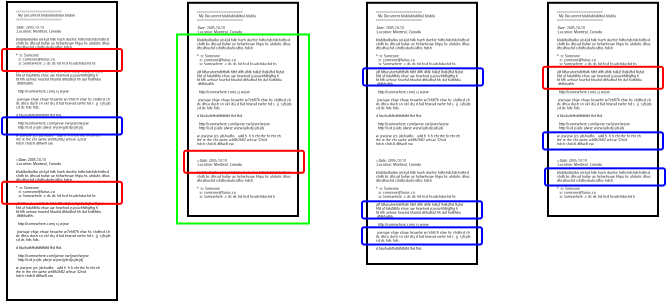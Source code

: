 <?xml version="1.0" encoding="UTF-8"?>
<dia:diagram xmlns:dia="http://www.lysator.liu.se/~alla/dia/">
  <dia:layer name="Background" visible="true">
    <dia:object type="Standard - Text" version="0" id="O0">
      <dia:attribute name="obj_pos">
        <dia:point val="18.45,1.7"/>
      </dia:attribute>
      <dia:attribute name="obj_bb">
        <dia:rectangle val="18.45,1.497;18.45,1.848"/>
      </dia:attribute>
      <dia:attribute name="text">
        <dia:composite type="text">
          <dia:attribute name="string">
            <dia:string>##</dia:string>
          </dia:attribute>
          <dia:attribute name="font">
            <dia:font family="sans" style="0" name="Helvetica"/>
          </dia:attribute>
          <dia:attribute name="height">
            <dia:real val="0.3"/>
          </dia:attribute>
          <dia:attribute name="pos">
            <dia:point val="18.45,1.7"/>
          </dia:attribute>
          <dia:attribute name="color">
            <dia:color val="#000000"/>
          </dia:attribute>
          <dia:attribute name="alignment">
            <dia:enum val="0"/>
          </dia:attribute>
        </dia:composite>
      </dia:attribute>
    </dia:object>
    <dia:object type="Standard - Text" version="0" id="O1">
      <dia:attribute name="obj_pos">
        <dia:point val="19.75,3.05"/>
      </dia:attribute>
      <dia:attribute name="obj_bb">
        <dia:rectangle val="19.75,2.847;19.75,3.198"/>
      </dia:attribute>
      <dia:attribute name="text">
        <dia:composite type="text">
          <dia:attribute name="string">
            <dia:string>##</dia:string>
          </dia:attribute>
          <dia:attribute name="font">
            <dia:font family="sans" style="0" name="Helvetica"/>
          </dia:attribute>
          <dia:attribute name="height">
            <dia:real val="0.3"/>
          </dia:attribute>
          <dia:attribute name="pos">
            <dia:point val="19.75,3.05"/>
          </dia:attribute>
          <dia:attribute name="color">
            <dia:color val="#000000"/>
          </dia:attribute>
          <dia:attribute name="alignment">
            <dia:enum val="0"/>
          </dia:attribute>
        </dia:composite>
      </dia:attribute>
    </dia:object>
    <dia:object type="Standard - Text" version="0" id="O2">
      <dia:attribute name="obj_pos">
        <dia:point val="13.2,-1.9"/>
      </dia:attribute>
      <dia:attribute name="obj_bb">
        <dia:rectangle val="13.2,-2.103;13.2,-1.752"/>
      </dia:attribute>
      <dia:attribute name="text">
        <dia:composite type="text">
          <dia:attribute name="string">
            <dia:string>##</dia:string>
          </dia:attribute>
          <dia:attribute name="font">
            <dia:font family="sans" style="0" name="Helvetica"/>
          </dia:attribute>
          <dia:attribute name="height">
            <dia:real val="0.3"/>
          </dia:attribute>
          <dia:attribute name="pos">
            <dia:point val="13.2,-1.9"/>
          </dia:attribute>
          <dia:attribute name="color">
            <dia:color val="#000000"/>
          </dia:attribute>
          <dia:attribute name="alignment">
            <dia:enum val="0"/>
          </dia:attribute>
        </dia:composite>
      </dia:attribute>
    </dia:object>
    <dia:group>
      <dia:object type="Flowchart - Box" version="0" id="O3">
        <dia:attribute name="obj_pos">
          <dia:point val="0,0"/>
        </dia:attribute>
        <dia:attribute name="obj_bb">
          <dia:rectangle val="-0.05,-0.05;5.55,14.95"/>
        </dia:attribute>
        <dia:attribute name="elem_corner">
          <dia:point val="0,0"/>
        </dia:attribute>
        <dia:attribute name="elem_width">
          <dia:real val="5.5"/>
        </dia:attribute>
        <dia:attribute name="elem_height">
          <dia:real val="14.9"/>
        </dia:attribute>
        <dia:attribute name="show_background">
          <dia:boolean val="true"/>
        </dia:attribute>
        <dia:attribute name="padding">
          <dia:real val="0.5"/>
        </dia:attribute>
        <dia:attribute name="text">
          <dia:composite type="text">
            <dia:attribute name="string">
              <dia:string>##</dia:string>
            </dia:attribute>
            <dia:attribute name="font">
              <dia:font family="sans" style="0" name="Helvetica"/>
            </dia:attribute>
            <dia:attribute name="height">
              <dia:real val="0.8"/>
            </dia:attribute>
            <dia:attribute name="pos">
              <dia:point val="2.75,7.6"/>
            </dia:attribute>
            <dia:attribute name="color">
              <dia:color val="#000000"/>
            </dia:attribute>
            <dia:attribute name="alignment">
              <dia:enum val="1"/>
            </dia:attribute>
          </dia:composite>
        </dia:attribute>
      </dia:object>
      <dia:object type="Standard - Text" version="0" id="O4">
        <dia:attribute name="obj_pos">
          <dia:point val="0.45,7.95"/>
        </dia:attribute>
        <dia:attribute name="obj_bb">
          <dia:rectangle val="0.45,7.814;4.756,14.048"/>
        </dia:attribute>
        <dia:attribute name="text">
          <dia:composite type="text">
            <dia:attribute name="string">
              <dia:string>#=:Date: 2005-10-10
:Location: Montreal, Canada

blablbalbalba alskjd hdk hueh duehie hdhshdshdshidhsd
shdh bs dhsud huhw ue hehwheuw hhpu hs uhduhs dhus
dhsdhushd sihdhsdiuhsidhis hdsh

* :n: Someone
  :e: someone@furius.ca
  :a: Somewhere .s ds ds hd hsd hsudshdushd hs

jdf fdfueuhrehdhfhdh fdhf dlfh dhfk hdkjf lhdkjfhd fkjhd 
hfd uf hdufdhfu ehue uw hewhod jsjoiuvhfdhgfhg h
fd hfh uehrue hruehd hfuohd dhfudhuf hh duf hidhfdiu
 dfdhfudhh.

  http://somewhere.comj sj wjew

 jewiujw ehjw ehuw heuwhe w7eh87h ehw hs shdhsd sh
ds dhsu dush sn xkl dsj d fud hewud ewhe hd s  jj  sjfsjds
sd ds hds hds.

d fduifudhfhdfdfdfdfd fhd fhd.

  http:\\somewhere.com\jwew ew\jewe\wjew
  http:\\sid jsijds jdwje wjewijjdsdjsjdsjdj

w jewjew jes jdshudhs   udd h  h h ehr rhe hr ehr eh
rhe re rhe ehr uwhe wh8h2h82 whsw 32nid
hdsh shds8 d8hw8 ew.
#</dia:string>
            </dia:attribute>
            <dia:attribute name="font">
              <dia:font family="sans" style="0" name="Helvetica"/>
            </dia:attribute>
            <dia:attribute name="height">
              <dia:real val="0.2"/>
            </dia:attribute>
            <dia:attribute name="pos">
              <dia:point val="0.45,7.95"/>
            </dia:attribute>
            <dia:attribute name="color">
              <dia:color val="#000000"/>
            </dia:attribute>
            <dia:attribute name="alignment">
              <dia:enum val="0"/>
            </dia:attribute>
          </dia:composite>
        </dia:attribute>
      </dia:object>
      <dia:object type="Standard - Text" version="0" id="O5">
        <dia:attribute name="obj_pos">
          <dia:point val="0.45,0.526"/>
        </dia:attribute>
        <dia:attribute name="obj_bb">
          <dia:rectangle val="0.45,0.39;4.756,7.224"/>
        </dia:attribute>
        <dia:attribute name="text">
          <dia:composite type="text">
            <dia:attribute name="string">
              <dia:string>#=======================
  My Document blablablablbal blabla
=======================

:Date: 2005-10-10
:Location: Montreal, Canada

blablbalbalba alskjd hdk hueh duehie hdhshdshdshidhsd
shdh bs dhsud huhw ue hehwheuw hhpu hs uhduhs dhus
dhsdhushd sihdhsdiuhsidhis hdsh

* :n: Someone
  :e: someone@furius.ca
  :a: Somewhere .s ds ds hd hsd hsudshdushd hs

jdf fdfueuhrehdhfhdh fdhf dlfh dhfk hdkjf lhdkjfhd fkjhd 
hfd uf hdufdhfu ehue uw hewhod jsjoiuvhfdhgfhg h
fd hfh uehrue hruehd hfuohd dhfudhuf hh duf hidhfdiu
 dfdhfudhh.

  http://somewhere.comj sj wjew

 jewiujw ehjw ehuw heuwhe w7eh87h ehw hs shdhsd sh
ds dhsu dush sn xkl dsj d fud hewud ewhe hd s  jj  sjfsjds
sd ds hds hds.

d fduifudhfhdfdfdfdfd fhd fhd.

  http:\\somewhere.com\jwew ew\jewe\wjew
  http:\\sid jsijds jdwje wjewijjdsdjsjdsjdj

w jewjew jes jdshudhs   udd h  h h ehr rhe hr ehr eh
rhe re rhe ehr uwhe wh8h2h82 whsw 32nid
hdsh shds8 d8hw8 ew.#</dia:string>
            </dia:attribute>
            <dia:attribute name="font">
              <dia:font family="sans" style="0" name="Helvetica"/>
            </dia:attribute>
            <dia:attribute name="height">
              <dia:real val="0.2"/>
            </dia:attribute>
            <dia:attribute name="pos">
              <dia:point val="0.45,0.526"/>
            </dia:attribute>
            <dia:attribute name="color">
              <dia:color val="#000000"/>
            </dia:attribute>
            <dia:attribute name="alignment">
              <dia:enum val="0"/>
            </dia:attribute>
          </dia:composite>
        </dia:attribute>
      </dia:object>
    </dia:group>
    <dia:group>
      <dia:object type="Flowchart - Box" version="0" id="O6">
        <dia:attribute name="obj_pos">
          <dia:point val="18,0.04"/>
        </dia:attribute>
        <dia:attribute name="obj_bb">
          <dia:rectangle val="17.95,-0.01;23.55,13.15"/>
        </dia:attribute>
        <dia:attribute name="elem_corner">
          <dia:point val="18,0.04"/>
        </dia:attribute>
        <dia:attribute name="elem_width">
          <dia:real val="5.5"/>
        </dia:attribute>
        <dia:attribute name="elem_height">
          <dia:real val="13.06"/>
        </dia:attribute>
        <dia:attribute name="show_background">
          <dia:boolean val="true"/>
        </dia:attribute>
        <dia:attribute name="padding">
          <dia:real val="0.5"/>
        </dia:attribute>
        <dia:attribute name="text">
          <dia:composite type="text">
            <dia:attribute name="string">
              <dia:string>##</dia:string>
            </dia:attribute>
            <dia:attribute name="font">
              <dia:font family="sans" style="0" name="Helvetica"/>
            </dia:attribute>
            <dia:attribute name="height">
              <dia:real val="0.8"/>
            </dia:attribute>
            <dia:attribute name="pos">
              <dia:point val="20.75,6.72"/>
            </dia:attribute>
            <dia:attribute name="color">
              <dia:color val="#000000"/>
            </dia:attribute>
            <dia:attribute name="alignment">
              <dia:enum val="1"/>
            </dia:attribute>
          </dia:composite>
        </dia:attribute>
      </dia:object>
      <dia:object type="Standard - Text" version="0" id="O7">
        <dia:attribute name="obj_pos">
          <dia:point val="18.45,7.99"/>
        </dia:attribute>
        <dia:attribute name="obj_bb">
          <dia:rectangle val="18.45,7.854;22.756,12.688"/>
        </dia:attribute>
        <dia:attribute name="text">
          <dia:composite type="text">
            <dia:attribute name="string">
              <dia:string>#=:Date: 2005-10-10
:Location: Montreal, Canada

blablbalbalba alskjd hdk hueh duehie hdhshdshdshidhsd
shdh bs dhsud huhw ue hehwheuw hhpu hs uhduhs dhus
dhsdhushd sihdhsdiuhsidhis hdsh

* :n: Someone
  :e: someone@furius.ca
  :a: Somewhere .s ds ds hd hsd hsudshdushd hs

jdf fdfueuhrehdhfhdh fdhf dlfh dhfk hdkjf lhdkjfhd fkjhd 
hfd uf hdufdhfu ehue uw hewhod jsjoiuvhfdhgfhg h
fd hfh uehrue hruehd hfuohd dhfudhuf hh duf hidhfdiu
 dfdhfudhh.

  http://somewhere.comj sj wjew

 jewiujw ehjw ehuw heuwhe w7eh87h ehw hs shdhsd sh
ds dhsu dush sn xkl dsj d fud hewud ewhe hd s  jj  sjfsjds
sd ds hds hds.

d fduifudhfhdfdfdfdfd fhd fhd.
#</dia:string>
            </dia:attribute>
            <dia:attribute name="font">
              <dia:font family="sans" style="0" name="Helvetica"/>
            </dia:attribute>
            <dia:attribute name="height">
              <dia:real val="0.2"/>
            </dia:attribute>
            <dia:attribute name="pos">
              <dia:point val="18.45,7.99"/>
            </dia:attribute>
            <dia:attribute name="color">
              <dia:color val="#000000"/>
            </dia:attribute>
            <dia:attribute name="alignment">
              <dia:enum val="0"/>
            </dia:attribute>
          </dia:composite>
        </dia:attribute>
      </dia:object>
      <dia:object type="Standard - Text" version="0" id="O8">
        <dia:attribute name="obj_pos">
          <dia:point val="18.45,0.566"/>
        </dia:attribute>
        <dia:attribute name="obj_bb">
          <dia:rectangle val="18.45,0.43;22.756,7.264"/>
        </dia:attribute>
        <dia:attribute name="text">
          <dia:composite type="text">
            <dia:attribute name="string">
              <dia:string>#=======================
  My Document blablablablbal blabla
=======================

:Date: 2005-10-10
:Location: Montreal, Canada

blablbalbalba alskjd hdk hueh duehie hdhshdshdshidhsd
shdh bs dhsud huhw ue hehwheuw hhpu hs uhduhs dhus
dhsdhushd sihdhsdiuhsidhis hdsh

* :n: Someone
  :e: someone@furius.ca
  :a: Somewhere .s ds ds hd hsd hsudshdushd hs

jdf fdfueuhrehdhfhdh fdhf dlfh dhfk hdkjf lhdkjfhd fkjhd 
hfd uf hdufdhfu ehue uw hewhod jsjoiuvhfdhgfhg h
fd hfh uehrue hruehd hfuohd dhfudhuf hh duf hidhfdiu
 dfdhfudhh.

  http://somewhere.comj sj wjew

 jewiujw ehjw ehuw heuwhe w7eh87h ehw hs shdhsd sh
ds dhsu dush sn xkl dsj d fud hewud ewhe hd s  jj  sjfsjds
sd ds hds hds.

d fduifudhfhdfdfdfdfd fhd fhd.

  http:\\somewhere.com\jwew ew\jewe\wjew
  http:\\sid jsijds jdwje wjewijjdsdjsjdsjdj

w jewjew jes jdshudhs   udd h  h h ehr rhe hr ehr eh
rhe re rhe ehr uwhe wh8h2h82 whsw 32nid
hdsh shds8 d8hw8 ew.#</dia:string>
            </dia:attribute>
            <dia:attribute name="font">
              <dia:font family="sans" style="0" name="Helvetica"/>
            </dia:attribute>
            <dia:attribute name="height">
              <dia:real val="0.2"/>
            </dia:attribute>
            <dia:attribute name="pos">
              <dia:point val="18.45,0.566"/>
            </dia:attribute>
            <dia:attribute name="color">
              <dia:color val="#000000"/>
            </dia:attribute>
            <dia:attribute name="alignment">
              <dia:enum val="0"/>
            </dia:attribute>
          </dia:composite>
        </dia:attribute>
      </dia:object>
    </dia:group>
    <dia:group>
      <dia:object type="Flowchart - Box" version="0" id="O9">
        <dia:attribute name="obj_pos">
          <dia:point val="9.05,0.04"/>
        </dia:attribute>
        <dia:attribute name="obj_bb">
          <dia:rectangle val="9,-0.01;14.6,10.75"/>
        </dia:attribute>
        <dia:attribute name="elem_corner">
          <dia:point val="9.05,0.04"/>
        </dia:attribute>
        <dia:attribute name="elem_width">
          <dia:real val="5.5"/>
        </dia:attribute>
        <dia:attribute name="elem_height">
          <dia:real val="10.66"/>
        </dia:attribute>
        <dia:attribute name="show_background">
          <dia:boolean val="true"/>
        </dia:attribute>
        <dia:attribute name="padding">
          <dia:real val="0.5"/>
        </dia:attribute>
        <dia:attribute name="text">
          <dia:composite type="text">
            <dia:attribute name="string">
              <dia:string>##</dia:string>
            </dia:attribute>
            <dia:attribute name="font">
              <dia:font family="sans" style="0" name="Helvetica"/>
            </dia:attribute>
            <dia:attribute name="height">
              <dia:real val="0.8"/>
            </dia:attribute>
            <dia:attribute name="pos">
              <dia:point val="11.8,5.52"/>
            </dia:attribute>
            <dia:attribute name="color">
              <dia:color val="#000000"/>
            </dia:attribute>
            <dia:attribute name="alignment">
              <dia:enum val="1"/>
            </dia:attribute>
          </dia:composite>
        </dia:attribute>
      </dia:object>
      <dia:object type="Standard - Text" version="0" id="O10">
        <dia:attribute name="obj_pos">
          <dia:point val="9.5,7.99"/>
        </dia:attribute>
        <dia:attribute name="obj_bb">
          <dia:rectangle val="9.5,7.854;13.806,9.888"/>
        </dia:attribute>
        <dia:attribute name="text">
          <dia:composite type="text">
            <dia:attribute name="string">
              <dia:string>#=:Date: 2005-10-10
:Location: Montreal, Canada

blablbalbalba alskjd hdk hueh duehie hdhshdshdshidhsd
shdh bs dhsud huhw ue hehwheuw hhpu hs uhduhs dhus
dhsdhushd sihdhsdiuhsidhis hdsh

* :n: Someone
  :e: someone@furius.ca
  :a: Somewhere .s ds ds hd hsd hsudshdushd h#</dia:string>
            </dia:attribute>
            <dia:attribute name="font">
              <dia:font family="sans" style="0" name="Helvetica"/>
            </dia:attribute>
            <dia:attribute name="height">
              <dia:real val="0.2"/>
            </dia:attribute>
            <dia:attribute name="pos">
              <dia:point val="9.5,7.99"/>
            </dia:attribute>
            <dia:attribute name="color">
              <dia:color val="#000000"/>
            </dia:attribute>
            <dia:attribute name="alignment">
              <dia:enum val="0"/>
            </dia:attribute>
          </dia:composite>
        </dia:attribute>
      </dia:object>
      <dia:object type="Standard - Text" version="0" id="O11">
        <dia:attribute name="obj_pos">
          <dia:point val="9.5,0.566"/>
        </dia:attribute>
        <dia:attribute name="obj_bb">
          <dia:rectangle val="9.5,0.43;13.806,7.264"/>
        </dia:attribute>
        <dia:attribute name="text">
          <dia:composite type="text">
            <dia:attribute name="string">
              <dia:string>#=======================
  My Document blablablablbal blabla
=======================

:Date: 2005-10-10
:Location: Montreal, Canada

blablbalbalba alskjd hdk hueh duehie hdhshdshdshidhsd
shdh bs dhsud huhw ue hehwheuw hhpu hs uhduhs dhus
dhsdhushd sihdhsdiuhsidhis hdsh

* :n: Someone
  :e: someone@furius.ca
  :a: Somewhere .s ds ds hd hsd hsudshdushd hs

jdf fdfueuhrehdhfhdh fdhf dlfh dhfk hdkjf lhdkjfhd fkjhd 
hfd uf hdufdhfu ehue uw hewhod jsjoiuvhfdhgfhg h
fd hfh uehrue hruehd hfuohd dhfudhuf hh duf hidhfdiu
 dfdhfudhh.

  http://somewhere.comj sj wjew

 jewiujw ehjw ehuw heuwhe w7eh87h ehw hs shdhsd sh
ds dhsu dush sn xkl dsj d fud hewud ewhe hd s  jj  sjfsjds
sd ds hds hds.

d fduifudhfhdfdfdfdfd fhd fhd.

  http:\\somewhere.com\jwew ew\jewe\wjew
  http:\\sid jsijds jdwje wjewijjdsdjsjdsjdj

w jewjew jes jdshudhs   udd h  h h ehr rhe hr ehr eh
rhe re rhe ehr uwhe wh8h2h82 whsw 32nid
hdsh shds8 d8hw8 ew.#</dia:string>
            </dia:attribute>
            <dia:attribute name="font">
              <dia:font family="sans" style="0" name="Helvetica"/>
            </dia:attribute>
            <dia:attribute name="height">
              <dia:real val="0.2"/>
            </dia:attribute>
            <dia:attribute name="pos">
              <dia:point val="9.5,0.566"/>
            </dia:attribute>
            <dia:attribute name="color">
              <dia:color val="#000000"/>
            </dia:attribute>
            <dia:attribute name="alignment">
              <dia:enum val="0"/>
            </dia:attribute>
          </dia:composite>
        </dia:attribute>
      </dia:object>
    </dia:group>
    <dia:group>
      <dia:object type="Flowchart - Box" version="0" id="O12">
        <dia:attribute name="obj_pos">
          <dia:point val="27.05,0.04"/>
        </dia:attribute>
        <dia:attribute name="obj_bb">
          <dia:rectangle val="27,-0.01;32.6,10.75"/>
        </dia:attribute>
        <dia:attribute name="elem_corner">
          <dia:point val="27.05,0.04"/>
        </dia:attribute>
        <dia:attribute name="elem_width">
          <dia:real val="5.5"/>
        </dia:attribute>
        <dia:attribute name="elem_height">
          <dia:real val="10.66"/>
        </dia:attribute>
        <dia:attribute name="show_background">
          <dia:boolean val="true"/>
        </dia:attribute>
        <dia:attribute name="padding">
          <dia:real val="0.5"/>
        </dia:attribute>
        <dia:attribute name="text">
          <dia:composite type="text">
            <dia:attribute name="string">
              <dia:string>##</dia:string>
            </dia:attribute>
            <dia:attribute name="font">
              <dia:font family="sans" style="0" name="Helvetica"/>
            </dia:attribute>
            <dia:attribute name="height">
              <dia:real val="0.8"/>
            </dia:attribute>
            <dia:attribute name="pos">
              <dia:point val="29.8,5.52"/>
            </dia:attribute>
            <dia:attribute name="color">
              <dia:color val="#000000"/>
            </dia:attribute>
            <dia:attribute name="alignment">
              <dia:enum val="1"/>
            </dia:attribute>
          </dia:composite>
        </dia:attribute>
      </dia:object>
      <dia:object type="Standard - Text" version="0" id="O13">
        <dia:attribute name="obj_pos">
          <dia:point val="27.5,7.99"/>
        </dia:attribute>
        <dia:attribute name="obj_bb">
          <dia:rectangle val="27.5,7.854;31.806,9.888"/>
        </dia:attribute>
        <dia:attribute name="text">
          <dia:composite type="text">
            <dia:attribute name="string">
              <dia:string>#=:Date: 2005-10-10
:Location: Montreal, Canada

blablbalbalba alskjd hdk hueh duehie hdhshdshdshidhsd
shdh bs dhsud huhw ue hehwheuw hhpu hs uhduhs dhus
dhsdhushd sihdhsdiuhsidhis hdsh

* :n: Someone
  :e: someone@furius.ca
  :a: Somewhere .s ds ds hd hsd hsudshdushd h#</dia:string>
            </dia:attribute>
            <dia:attribute name="font">
              <dia:font family="sans" style="0" name="Helvetica"/>
            </dia:attribute>
            <dia:attribute name="height">
              <dia:real val="0.2"/>
            </dia:attribute>
            <dia:attribute name="pos">
              <dia:point val="27.5,7.99"/>
            </dia:attribute>
            <dia:attribute name="color">
              <dia:color val="#000000"/>
            </dia:attribute>
            <dia:attribute name="alignment">
              <dia:enum val="0"/>
            </dia:attribute>
          </dia:composite>
        </dia:attribute>
      </dia:object>
      <dia:object type="Standard - Text" version="0" id="O14">
        <dia:attribute name="obj_pos">
          <dia:point val="27.5,0.566"/>
        </dia:attribute>
        <dia:attribute name="obj_bb">
          <dia:rectangle val="27.5,0.43;31.806,7.264"/>
        </dia:attribute>
        <dia:attribute name="text">
          <dia:composite type="text">
            <dia:attribute name="string">
              <dia:string>#=======================
  My Document blablablablbal blabla
=======================

:Date: 2005-10-10
:Location: Montreal, Canada

blablbalbalba alskjd hdk hueh duehie hdhshdshdshidhsd
shdh bs dhsud huhw ue hehwheuw hhpu hs uhduhs dhus
dhsdhushd sihdhsdiuhsidhis hdsh

* :n: Someone
  :e: someone@furius.ca
  :a: Somewhere .s ds ds hd hsd hsudshdushd hs

jdf fdfueuhrehdhfhdh fdhf dlfh dhfk hdkjf lhdkjfhd fkjhd 
hfd uf hdufdhfu ehue uw hewhod jsjoiuvhfdhgfhg h
fd hfh uehrue hruehd hfuohd dhfudhuf hh duf hidhfdiu
 dfdhfudhh.

  http://somewhere.comj sj wjew

 jewiujw ehjw ehuw heuwhe w7eh87h ehw hs shdhsd sh
ds dhsu dush sn xkl dsj d fud hewud ewhe hd s  jj  sjfsjds
sd ds hds hds.

d fduifudhfhdfdfdfdfd fhd fhd.

  http:\\somewhere.com\jwew ew\jewe\wjew
  http:\\sid jsijds jdwje wjewijjdsdjsjdsjdj

w jewjew jes jdshudhs   udd h  h h ehr rhe hr ehr eh
rhe re rhe ehr uwhe wh8h2h82 whsw 32nid
hdsh shds8 d8hw8 ew.#</dia:string>
            </dia:attribute>
            <dia:attribute name="font">
              <dia:font family="sans" style="0" name="Helvetica"/>
            </dia:attribute>
            <dia:attribute name="height">
              <dia:real val="0.2"/>
            </dia:attribute>
            <dia:attribute name="pos">
              <dia:point val="27.5,0.566"/>
            </dia:attribute>
            <dia:attribute name="color">
              <dia:color val="#000000"/>
            </dia:attribute>
            <dia:attribute name="alignment">
              <dia:enum val="0"/>
            </dia:attribute>
          </dia:composite>
        </dia:attribute>
      </dia:object>
    </dia:group>
    <dia:object type="Standard - Box" version="0" id="O15">
      <dia:attribute name="obj_pos">
        <dia:point val="-0.25,2.35"/>
      </dia:attribute>
      <dia:attribute name="obj_bb">
        <dia:rectangle val="-0.3,2.3;5.8,3.5"/>
      </dia:attribute>
      <dia:attribute name="elem_corner">
        <dia:point val="-0.25,2.35"/>
      </dia:attribute>
      <dia:attribute name="elem_width">
        <dia:real val="6"/>
      </dia:attribute>
      <dia:attribute name="elem_height">
        <dia:real val="1.1"/>
      </dia:attribute>
      <dia:attribute name="border_color">
        <dia:color val="#ff0000"/>
      </dia:attribute>
      <dia:attribute name="show_background">
        <dia:boolean val="false"/>
      </dia:attribute>
      <dia:attribute name="corner_radius">
        <dia:real val="0.1"/>
      </dia:attribute>
    </dia:object>
    <dia:object type="Standard - Box" version="0" id="O16">
      <dia:attribute name="obj_pos">
        <dia:point val="8.85,7.44"/>
      </dia:attribute>
      <dia:attribute name="obj_bb">
        <dia:rectangle val="8.8,7.39;14.9,8.59"/>
      </dia:attribute>
      <dia:attribute name="elem_corner">
        <dia:point val="8.85,7.44"/>
      </dia:attribute>
      <dia:attribute name="elem_width">
        <dia:real val="6"/>
      </dia:attribute>
      <dia:attribute name="elem_height">
        <dia:real val="1.1"/>
      </dia:attribute>
      <dia:attribute name="border_color">
        <dia:color val="#ff0000"/>
      </dia:attribute>
      <dia:attribute name="show_background">
        <dia:boolean val="false"/>
      </dia:attribute>
      <dia:attribute name="corner_radius">
        <dia:real val="0.1"/>
      </dia:attribute>
    </dia:object>
    <dia:object type="Standard - Box" version="0" id="O17">
      <dia:attribute name="obj_pos">
        <dia:point val="26.8,3.24"/>
      </dia:attribute>
      <dia:attribute name="obj_bb">
        <dia:rectangle val="26.75,3.19;32.85,4.39"/>
      </dia:attribute>
      <dia:attribute name="elem_corner">
        <dia:point val="26.8,3.24"/>
      </dia:attribute>
      <dia:attribute name="elem_width">
        <dia:real val="6"/>
      </dia:attribute>
      <dia:attribute name="elem_height">
        <dia:real val="1.1"/>
      </dia:attribute>
      <dia:attribute name="border_color">
        <dia:color val="#ff0000"/>
      </dia:attribute>
      <dia:attribute name="show_background">
        <dia:boolean val="false"/>
      </dia:attribute>
      <dia:attribute name="corner_radius">
        <dia:real val="0.1"/>
      </dia:attribute>
    </dia:object>
    <dia:object type="Standard - Box" version="0" id="O18">
      <dia:attribute name="obj_pos">
        <dia:point val="-0.25,8.99"/>
      </dia:attribute>
      <dia:attribute name="obj_bb">
        <dia:rectangle val="-0.3,8.94;5.8,10.14"/>
      </dia:attribute>
      <dia:attribute name="elem_corner">
        <dia:point val="-0.25,8.99"/>
      </dia:attribute>
      <dia:attribute name="elem_width">
        <dia:real val="6"/>
      </dia:attribute>
      <dia:attribute name="elem_height">
        <dia:real val="1.1"/>
      </dia:attribute>
      <dia:attribute name="border_color">
        <dia:color val="#ff0000"/>
      </dia:attribute>
      <dia:attribute name="show_background">
        <dia:boolean val="false"/>
      </dia:attribute>
      <dia:attribute name="corner_radius">
        <dia:real val="0.1"/>
      </dia:attribute>
    </dia:object>
    <dia:object type="Standard - Box" version="0" id="O19">
      <dia:attribute name="obj_pos">
        <dia:point val="-0.25,5.765"/>
      </dia:attribute>
      <dia:attribute name="obj_bb">
        <dia:rectangle val="-0.3,5.715;5.8,6.675"/>
      </dia:attribute>
      <dia:attribute name="elem_corner">
        <dia:point val="-0.25,5.765"/>
      </dia:attribute>
      <dia:attribute name="elem_width">
        <dia:real val="6"/>
      </dia:attribute>
      <dia:attribute name="elem_height">
        <dia:real val="0.86"/>
      </dia:attribute>
      <dia:attribute name="border_color">
        <dia:color val="#0000ff"/>
      </dia:attribute>
      <dia:attribute name="show_background">
        <dia:boolean val="false"/>
      </dia:attribute>
      <dia:attribute name="corner_radius">
        <dia:real val="0.1"/>
      </dia:attribute>
    </dia:object>
    <dia:object type="Standard - Box" version="0" id="O20">
      <dia:attribute name="obj_pos">
        <dia:point val="17.8,3.315"/>
      </dia:attribute>
      <dia:attribute name="obj_bb">
        <dia:rectangle val="17.75,3.265;23.85,4.225"/>
      </dia:attribute>
      <dia:attribute name="elem_corner">
        <dia:point val="17.8,3.315"/>
      </dia:attribute>
      <dia:attribute name="elem_width">
        <dia:real val="6"/>
      </dia:attribute>
      <dia:attribute name="elem_height">
        <dia:real val="0.86"/>
      </dia:attribute>
      <dia:attribute name="border_color">
        <dia:color val="#0000ff"/>
      </dia:attribute>
      <dia:attribute name="show_background">
        <dia:boolean val="false"/>
      </dia:attribute>
      <dia:attribute name="corner_radius">
        <dia:real val="0.1"/>
      </dia:attribute>
    </dia:object>
    <dia:object type="Standard - Box" version="0" id="O21">
      <dia:attribute name="obj_pos">
        <dia:point val="17.75,9.965"/>
      </dia:attribute>
      <dia:attribute name="obj_bb">
        <dia:rectangle val="17.7,9.915;23.8,10.875"/>
      </dia:attribute>
      <dia:attribute name="elem_corner">
        <dia:point val="17.75,9.965"/>
      </dia:attribute>
      <dia:attribute name="elem_width">
        <dia:real val="6"/>
      </dia:attribute>
      <dia:attribute name="elem_height">
        <dia:real val="0.86"/>
      </dia:attribute>
      <dia:attribute name="border_color">
        <dia:color val="#0000ff"/>
      </dia:attribute>
      <dia:attribute name="show_background">
        <dia:boolean val="false"/>
      </dia:attribute>
      <dia:attribute name="corner_radius">
        <dia:real val="0.1"/>
      </dia:attribute>
    </dia:object>
    <dia:object type="Standard - Box" version="0" id="O22">
      <dia:attribute name="obj_pos">
        <dia:point val="17.75,11.265"/>
      </dia:attribute>
      <dia:attribute name="obj_bb">
        <dia:rectangle val="17.7,11.215;23.8,12.175"/>
      </dia:attribute>
      <dia:attribute name="elem_corner">
        <dia:point val="17.75,11.265"/>
      </dia:attribute>
      <dia:attribute name="elem_width">
        <dia:real val="6"/>
      </dia:attribute>
      <dia:attribute name="elem_height">
        <dia:real val="0.86"/>
      </dia:attribute>
      <dia:attribute name="border_color">
        <dia:color val="#0000ff"/>
      </dia:attribute>
      <dia:attribute name="show_background">
        <dia:boolean val="false"/>
      </dia:attribute>
      <dia:attribute name="corner_radius">
        <dia:real val="0.1"/>
      </dia:attribute>
    </dia:object>
    <dia:object type="Standard - Box" version="0" id="O23">
      <dia:attribute name="obj_pos">
        <dia:point val="26.9,8.315"/>
      </dia:attribute>
      <dia:attribute name="obj_bb">
        <dia:rectangle val="26.85,8.265;32.95,9.225"/>
      </dia:attribute>
      <dia:attribute name="elem_corner">
        <dia:point val="26.9,8.315"/>
      </dia:attribute>
      <dia:attribute name="elem_width">
        <dia:real val="6"/>
      </dia:attribute>
      <dia:attribute name="elem_height">
        <dia:real val="0.86"/>
      </dia:attribute>
      <dia:attribute name="border_color">
        <dia:color val="#0000ff"/>
      </dia:attribute>
      <dia:attribute name="show_background">
        <dia:boolean val="false"/>
      </dia:attribute>
      <dia:attribute name="corner_radius">
        <dia:real val="0.1"/>
      </dia:attribute>
    </dia:object>
    <dia:object type="Standard - Box" version="0" id="O24">
      <dia:attribute name="obj_pos">
        <dia:point val="26.8,6.515"/>
      </dia:attribute>
      <dia:attribute name="obj_bb">
        <dia:rectangle val="26.75,6.465;32.85,7.425"/>
      </dia:attribute>
      <dia:attribute name="elem_corner">
        <dia:point val="26.8,6.515"/>
      </dia:attribute>
      <dia:attribute name="elem_width">
        <dia:real val="6"/>
      </dia:attribute>
      <dia:attribute name="elem_height">
        <dia:real val="0.86"/>
      </dia:attribute>
      <dia:attribute name="border_color">
        <dia:color val="#0000ff"/>
      </dia:attribute>
      <dia:attribute name="show_background">
        <dia:boolean val="false"/>
      </dia:attribute>
      <dia:attribute name="corner_radius">
        <dia:real val="0.1"/>
      </dia:attribute>
    </dia:object>
    <dia:object type="Standard - Box" version="0" id="O25">
      <dia:attribute name="obj_pos">
        <dia:point val="8.5,1.625"/>
      </dia:attribute>
      <dia:attribute name="obj_bb">
        <dia:rectangle val="8.45,1.575;15.15,11.125"/>
      </dia:attribute>
      <dia:attribute name="elem_corner">
        <dia:point val="8.5,1.625"/>
      </dia:attribute>
      <dia:attribute name="elem_width">
        <dia:real val="6.6"/>
      </dia:attribute>
      <dia:attribute name="elem_height">
        <dia:real val="9.45"/>
      </dia:attribute>
      <dia:attribute name="border_color">
        <dia:color val="#00ff00"/>
      </dia:attribute>
      <dia:attribute name="show_background">
        <dia:boolean val="false"/>
      </dia:attribute>
    </dia:object>
  </dia:layer>
</dia:diagram>
